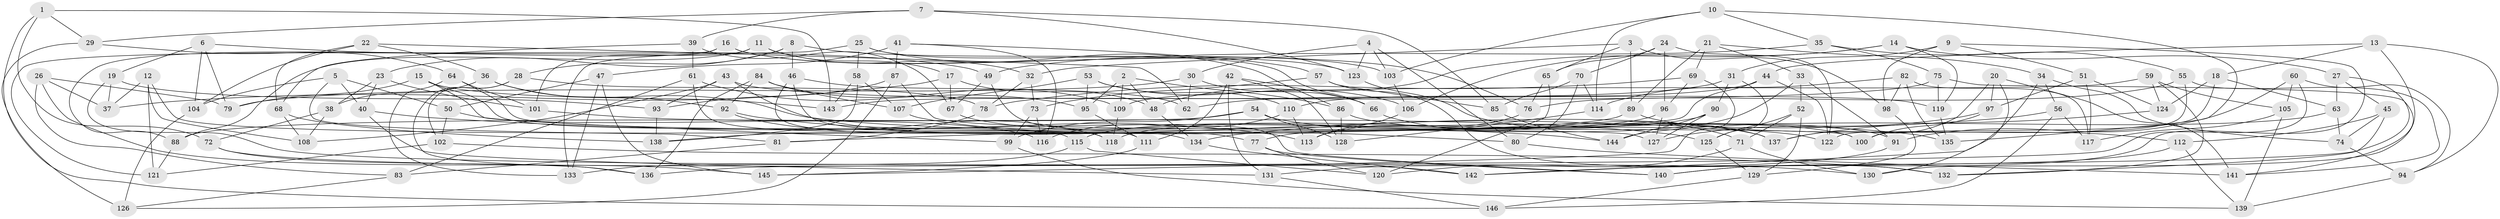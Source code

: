 // Generated by graph-tools (version 1.1) at 2025/11/02/27/25 16:11:47]
// undirected, 146 vertices, 292 edges
graph export_dot {
graph [start="1"]
  node [color=gray90,style=filled];
  1;
  2;
  3;
  4;
  5;
  6;
  7;
  8;
  9;
  10;
  11;
  12;
  13;
  14;
  15;
  16;
  17;
  18;
  19;
  20;
  21;
  22;
  23;
  24;
  25;
  26;
  27;
  28;
  29;
  30;
  31;
  32;
  33;
  34;
  35;
  36;
  37;
  38;
  39;
  40;
  41;
  42;
  43;
  44;
  45;
  46;
  47;
  48;
  49;
  50;
  51;
  52;
  53;
  54;
  55;
  56;
  57;
  58;
  59;
  60;
  61;
  62;
  63;
  64;
  65;
  66;
  67;
  68;
  69;
  70;
  71;
  72;
  73;
  74;
  75;
  76;
  77;
  78;
  79;
  80;
  81;
  82;
  83;
  84;
  85;
  86;
  87;
  88;
  89;
  90;
  91;
  92;
  93;
  94;
  95;
  96;
  97;
  98;
  99;
  100;
  101;
  102;
  103;
  104;
  105;
  106;
  107;
  108;
  109;
  110;
  111;
  112;
  113;
  114;
  115;
  116;
  117;
  118;
  119;
  120;
  121;
  122;
  123;
  124;
  125;
  126;
  127;
  128;
  129;
  130;
  131;
  132;
  133;
  134;
  135;
  136;
  137;
  138;
  139;
  140;
  141;
  142;
  143;
  144;
  145;
  146;
  1 -- 72;
  1 -- 143;
  1 -- 29;
  1 -- 146;
  2 -- 48;
  2 -- 86;
  2 -- 109;
  2 -- 95;
  3 -- 89;
  3 -- 98;
  3 -- 32;
  3 -- 65;
  4 -- 80;
  4 -- 123;
  4 -- 103;
  4 -- 30;
  5 -- 40;
  5 -- 104;
  5 -- 50;
  5 -- 81;
  6 -- 104;
  6 -- 49;
  6 -- 79;
  6 -- 19;
  7 -- 123;
  7 -- 29;
  7 -- 39;
  7 -- 85;
  8 -- 23;
  8 -- 28;
  8 -- 76;
  8 -- 46;
  9 -- 98;
  9 -- 31;
  9 -- 51;
  9 -- 140;
  10 -- 114;
  10 -- 103;
  10 -- 135;
  10 -- 35;
  11 -- 88;
  11 -- 101;
  11 -- 32;
  11 -- 17;
  12 -- 108;
  12 -- 134;
  12 -- 121;
  12 -- 37;
  13 -- 44;
  13 -- 18;
  13 -- 94;
  13 -- 130;
  14 -- 27;
  14 -- 119;
  14 -- 106;
  14 -- 48;
  15 -- 99;
  15 -- 79;
  15 -- 115;
  15 -- 143;
  16 -- 121;
  16 -- 103;
  16 -- 123;
  16 -- 88;
  17 -- 67;
  17 -- 37;
  17 -- 48;
  18 -- 63;
  18 -- 124;
  18 -- 100;
  19 -- 37;
  19 -- 130;
  19 -- 93;
  20 -- 97;
  20 -- 141;
  20 -- 137;
  20 -- 130;
  21 -- 69;
  21 -- 89;
  21 -- 34;
  21 -- 33;
  22 -- 62;
  22 -- 104;
  22 -- 68;
  22 -- 36;
  23 -- 40;
  23 -- 101;
  23 -- 38;
  24 -- 122;
  24 -- 65;
  24 -- 96;
  24 -- 70;
  25 -- 133;
  25 -- 86;
  25 -- 58;
  25 -- 66;
  26 -- 79;
  26 -- 145;
  26 -- 37;
  26 -- 83;
  27 -- 45;
  27 -- 142;
  27 -- 63;
  28 -- 136;
  28 -- 78;
  28 -- 102;
  29 -- 64;
  29 -- 126;
  30 -- 79;
  30 -- 62;
  30 -- 66;
  31 -- 62;
  31 -- 90;
  31 -- 125;
  32 -- 78;
  32 -- 73;
  33 -- 77;
  33 -- 52;
  33 -- 91;
  34 -- 142;
  34 -- 74;
  34 -- 56;
  35 -- 49;
  35 -- 55;
  35 -- 75;
  36 -- 135;
  36 -- 38;
  36 -- 92;
  38 -- 72;
  38 -- 108;
  39 -- 61;
  39 -- 68;
  39 -- 67;
  40 -- 131;
  40 -- 144;
  41 -- 87;
  41 -- 57;
  41 -- 116;
  41 -- 47;
  42 -- 131;
  42 -- 128;
  42 -- 111;
  42 -- 66;
  43 -- 93;
  43 -- 108;
  43 -- 137;
  43 -- 119;
  44 -- 81;
  44 -- 122;
  44 -- 110;
  45 -- 132;
  45 -- 112;
  45 -- 74;
  46 -- 62;
  46 -- 77;
  46 -- 111;
  47 -- 145;
  47 -- 133;
  47 -- 50;
  48 -- 134;
  49 -- 140;
  49 -- 67;
  50 -- 102;
  50 -- 116;
  51 -- 117;
  51 -- 97;
  51 -- 124;
  52 -- 71;
  52 -- 125;
  52 -- 129;
  53 -- 106;
  53 -- 110;
  53 -- 107;
  53 -- 95;
  54 -- 128;
  54 -- 100;
  54 -- 99;
  54 -- 88;
  55 -- 76;
  55 -- 122;
  55 -- 141;
  56 -- 117;
  56 -- 146;
  56 -- 134;
  57 -- 132;
  57 -- 73;
  57 -- 85;
  58 -- 107;
  58 -- 138;
  58 -- 143;
  59 -- 109;
  59 -- 132;
  59 -- 124;
  59 -- 105;
  60 -- 91;
  60 -- 105;
  60 -- 94;
  60 -- 136;
  61 -- 83;
  61 -- 95;
  61 -- 118;
  63 -- 144;
  63 -- 74;
  64 -- 133;
  64 -- 127;
  64 -- 101;
  65 -- 120;
  65 -- 76;
  66 -- 71;
  67 -- 80;
  68 -- 138;
  68 -- 108;
  69 -- 78;
  69 -- 145;
  69 -- 96;
  70 -- 80;
  70 -- 85;
  70 -- 114;
  71 -- 130;
  71 -- 120;
  72 -- 136;
  72 -- 142;
  73 -- 99;
  73 -- 116;
  74 -- 94;
  75 -- 141;
  75 -- 119;
  75 -- 143;
  76 -- 113;
  77 -- 120;
  77 -- 140;
  78 -- 81;
  80 -- 141;
  81 -- 83;
  82 -- 98;
  82 -- 135;
  82 -- 117;
  82 -- 114;
  83 -- 126;
  84 -- 136;
  84 -- 109;
  84 -- 107;
  84 -- 92;
  85 -- 144;
  86 -- 128;
  86 -- 91;
  87 -- 93;
  87 -- 126;
  87 -- 100;
  88 -- 121;
  89 -- 112;
  89 -- 138;
  90 -- 144;
  90 -- 118;
  90 -- 127;
  91 -- 131;
  92 -- 113;
  92 -- 118;
  93 -- 138;
  94 -- 139;
  95 -- 111;
  96 -- 115;
  96 -- 127;
  97 -- 127;
  97 -- 100;
  98 -- 129;
  99 -- 139;
  101 -- 125;
  102 -- 132;
  102 -- 121;
  103 -- 106;
  104 -- 126;
  105 -- 139;
  105 -- 117;
  106 -- 113;
  107 -- 122;
  109 -- 118;
  110 -- 113;
  110 -- 116;
  111 -- 145;
  112 -- 139;
  112 -- 140;
  114 -- 128;
  115 -- 120;
  115 -- 133;
  119 -- 135;
  123 -- 137;
  124 -- 137;
  125 -- 129;
  129 -- 146;
  131 -- 146;
  134 -- 142;
}
